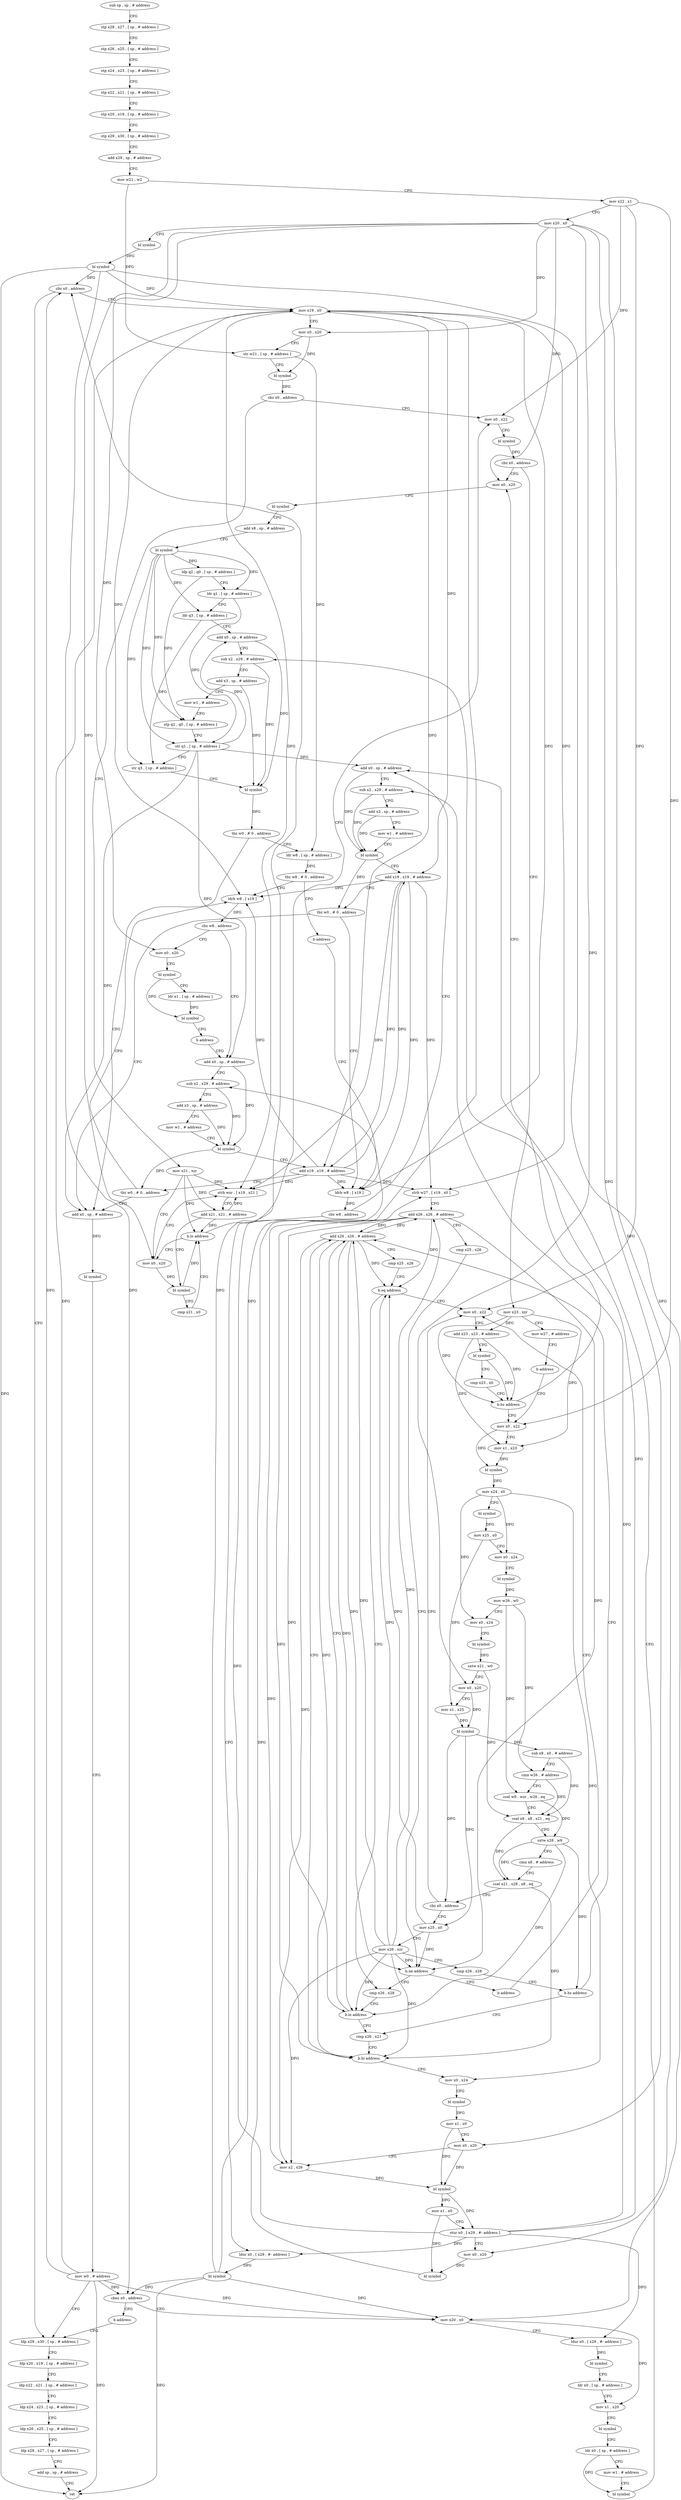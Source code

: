 digraph "func" {
"95756" [label = "sub sp , sp , # address" ]
"95760" [label = "stp x28 , x27 , [ sp , # address ]" ]
"95764" [label = "stp x26 , x25 , [ sp , # address ]" ]
"95768" [label = "stp x24 , x23 , [ sp , # address ]" ]
"95772" [label = "stp x22 , x21 , [ sp , # address ]" ]
"95776" [label = "stp x20 , x19 , [ sp , # address ]" ]
"95780" [label = "stp x29 , x30 , [ sp , # address ]" ]
"95784" [label = "add x29 , sp , # address" ]
"95788" [label = "mov w21 , w2" ]
"95792" [label = "mov x22 , x1" ]
"95796" [label = "mov x20 , x0" ]
"95800" [label = "bl symbol" ]
"95804" [label = "bl symbol" ]
"95808" [label = "cbz x0 , address" ]
"96332" [label = "ldp x29 , x30 , [ sp , # address ]" ]
"95812" [label = "mov x19 , x0" ]
"96336" [label = "ldp x20 , x19 , [ sp , # address ]" ]
"96340" [label = "ldp x22 , x21 , [ sp , # address ]" ]
"96344" [label = "ldp x24 , x23 , [ sp , # address ]" ]
"96348" [label = "ldp x26 , x25 , [ sp , # address ]" ]
"96352" [label = "ldp x28 , x27 , [ sp , # address ]" ]
"96356" [label = "add sp , sp , # address" ]
"96360" [label = "ret" ]
"95816" [label = "mov x0 , x20" ]
"95820" [label = "str w21 , [ sp , # address ]" ]
"95824" [label = "bl symbol" ]
"95828" [label = "cbz x0 , address" ]
"95860" [label = "mov x0 , x22" ]
"95832" [label = "mov x21 , xzr" ]
"95864" [label = "bl symbol" ]
"95868" [label = "cbz x0 , address" ]
"96100" [label = "mov x0 , x20" ]
"95872" [label = "mov x23 , xzr" ]
"95836" [label = "mov x0 , x20" ]
"96104" [label = "bl symbol" ]
"96108" [label = "add x8 , sp , # address" ]
"96112" [label = "bl symbol" ]
"96116" [label = "ldp q2 , q0 , [ sp , # address ]" ]
"96120" [label = "ldr q1 , [ sp , # address ]" ]
"96124" [label = "ldr q3 , [ sp , # address ]" ]
"96128" [label = "add x0 , sp , # address" ]
"96132" [label = "sub x2 , x29 , # address" ]
"96136" [label = "add x3 , sp , # address" ]
"96140" [label = "mov w1 , # address" ]
"96144" [label = "stp q2 , q0 , [ sp , # address ]" ]
"96148" [label = "str q1 , [ sp , # address ]" ]
"96152" [label = "str q3 , [ sp , # address ]" ]
"96156" [label = "bl symbol" ]
"96160" [label = "tbz w0 , # 0 , address" ]
"96320" [label = "add x0 , sp , # address" ]
"96164" [label = "ldr w8 , [ sp , # address ]" ]
"95876" [label = "mov w27 , # address" ]
"95880" [label = "b address" ]
"95904" [label = "mov x0 , x22" ]
"95840" [label = "strb wzr , [ x19 , x21 ]" ]
"95844" [label = "add x21 , x21 , # address" ]
"95848" [label = "bl symbol" ]
"95852" [label = "cmp x21 , x0" ]
"95856" [label = "b.lo address" ]
"96324" [label = "bl symbol" ]
"96328" [label = "mov w0 , # address" ]
"96168" [label = "tbz w8 , # 0 , address" ]
"96204" [label = "ldrb w8 , [ x19 ]" ]
"96172" [label = "b address" ]
"95908" [label = "mov x1 , x23" ]
"95912" [label = "bl symbol" ]
"95916" [label = "mov x24 , x0" ]
"95920" [label = "bl symbol" ]
"95924" [label = "mov x25 , x0" ]
"95928" [label = "mov x0 , x24" ]
"95932" [label = "bl symbol" ]
"95936" [label = "mov w26 , w0" ]
"95940" [label = "mov x0 , x24" ]
"95944" [label = "bl symbol" ]
"95948" [label = "sxtw x21 , w0" ]
"95952" [label = "mov x0 , x20" ]
"95956" [label = "mov x1 , x25" ]
"95960" [label = "bl symbol" ]
"95964" [label = "sub x8 , x0 , # address" ]
"95968" [label = "cmn w26 , # address" ]
"95972" [label = "csel w9 , wzr , w26 , eq" ]
"95976" [label = "csel x8 , x8 , x21 , eq" ]
"95980" [label = "sxtw x28 , w9" ]
"95984" [label = "cmn x8 , # address" ]
"95988" [label = "csel x21 , x28 , x8 , eq" ]
"95992" [label = "cbz x0 , address" ]
"95884" [label = "mov x0 , x22" ]
"95996" [label = "mov x25 , x0" ]
"96208" [label = "cbz w8 , address" ]
"96176" [label = "add x0 , sp , # address" ]
"96212" [label = "mov x0 , x20" ]
"96296" [label = "ldrb w8 , [ x19 ]" ]
"95888" [label = "add x23 , x23 , # address" ]
"95892" [label = "bl symbol" ]
"95896" [label = "cmp x23 , x0" ]
"95900" [label = "b.hs address" ]
"96000" [label = "mov x26 , xzr" ]
"96004" [label = "cmp x26 , x28" ]
"96008" [label = "b.hs address" ]
"96032" [label = "cmp x26 , x21" ]
"96012" [label = "add x26 , x26 , # address" ]
"96180" [label = "sub x2 , x29 , # address" ]
"96184" [label = "add x3 , sp , # address" ]
"96188" [label = "mov w1 , # address" ]
"96192" [label = "bl symbol" ]
"96196" [label = "add x19 , x19 , # address" ]
"96200" [label = "tbz w0 , # 0 , address" ]
"96216" [label = "bl symbol" ]
"96220" [label = "ldr x1 , [ sp , # address ]" ]
"96224" [label = "bl symbol" ]
"96228" [label = "b address" ]
"96300" [label = "cbz w8 , address" ]
"96268" [label = "add x0 , sp , # address" ]
"96304" [label = "ldur x0 , [ x29 , #- address ]" ]
"96036" [label = "b.hi address" ]
"96040" [label = "mov x0 , x24" ]
"96016" [label = "cmp x25 , x26" ]
"96020" [label = "b.eq address" ]
"96024" [label = "cmp x26 , x28" ]
"96272" [label = "sub x2 , x29 , # address" ]
"96276" [label = "add x3 , sp , # address" ]
"96280" [label = "mov w1 , # address" ]
"96284" [label = "bl symbol" ]
"96288" [label = "add x19 , x19 , # address" ]
"96292" [label = "tbz w0 , # 0 , address" ]
"96308" [label = "bl symbol" ]
"96312" [label = "cbnz x0 , address" ]
"96232" [label = "mov x20 , x0" ]
"96316" [label = "b address" ]
"96044" [label = "bl symbol" ]
"96048" [label = "mov x1 , x0" ]
"96052" [label = "mov x0 , x20" ]
"96056" [label = "mov x2 , x26" ]
"96060" [label = "bl symbol" ]
"96064" [label = "mov x1 , x0" ]
"96068" [label = "stur x0 , [ x29 , #- address ]" ]
"96072" [label = "mov x0 , x20" ]
"96076" [label = "bl symbol" ]
"96080" [label = "strb w27 , [ x19 , x0 ]" ]
"96084" [label = "add x26 , x26 , # address" ]
"96088" [label = "cmp x25 , x26" ]
"96092" [label = "b.ne address" ]
"96096" [label = "b address" ]
"96028" [label = "b.lo address" ]
"96236" [label = "ldur x0 , [ x29 , #- address ]" ]
"96240" [label = "bl symbol" ]
"96244" [label = "ldr x0 , [ sp , # address ]" ]
"96248" [label = "mov x1 , x20" ]
"96252" [label = "bl symbol" ]
"96256" [label = "ldr x0 , [ sp , # address ]" ]
"96260" [label = "mov w1 , # address" ]
"96264" [label = "bl symbol" ]
"95756" -> "95760" [ label = "CFG" ]
"95760" -> "95764" [ label = "CFG" ]
"95764" -> "95768" [ label = "CFG" ]
"95768" -> "95772" [ label = "CFG" ]
"95772" -> "95776" [ label = "CFG" ]
"95776" -> "95780" [ label = "CFG" ]
"95780" -> "95784" [ label = "CFG" ]
"95784" -> "95788" [ label = "CFG" ]
"95788" -> "95792" [ label = "CFG" ]
"95788" -> "95820" [ label = "DFG" ]
"95792" -> "95796" [ label = "CFG" ]
"95792" -> "95860" [ label = "DFG" ]
"95792" -> "95904" [ label = "DFG" ]
"95792" -> "95884" [ label = "DFG" ]
"95796" -> "95800" [ label = "CFG" ]
"95796" -> "95816" [ label = "DFG" ]
"95796" -> "96100" [ label = "DFG" ]
"95796" -> "95836" [ label = "DFG" ]
"95796" -> "95952" [ label = "DFG" ]
"95796" -> "96212" [ label = "DFG" ]
"95796" -> "96052" [ label = "DFG" ]
"95796" -> "96072" [ label = "DFG" ]
"95800" -> "95804" [ label = "DFG" ]
"95804" -> "95808" [ label = "DFG" ]
"95804" -> "96360" [ label = "DFG" ]
"95804" -> "95812" [ label = "DFG" ]
"95804" -> "96312" [ label = "DFG" ]
"95804" -> "96232" [ label = "DFG" ]
"95808" -> "96332" [ label = "CFG" ]
"95808" -> "95812" [ label = "CFG" ]
"96332" -> "96336" [ label = "CFG" ]
"95812" -> "95816" [ label = "CFG" ]
"95812" -> "95840" [ label = "DFG" ]
"95812" -> "96204" [ label = "DFG" ]
"95812" -> "96196" [ label = "DFG" ]
"95812" -> "96296" [ label = "DFG" ]
"95812" -> "96288" [ label = "DFG" ]
"95812" -> "96080" [ label = "DFG" ]
"96336" -> "96340" [ label = "CFG" ]
"96340" -> "96344" [ label = "CFG" ]
"96344" -> "96348" [ label = "CFG" ]
"96348" -> "96352" [ label = "CFG" ]
"96352" -> "96356" [ label = "CFG" ]
"96356" -> "96360" [ label = "CFG" ]
"95816" -> "95820" [ label = "CFG" ]
"95816" -> "95824" [ label = "DFG" ]
"95820" -> "95824" [ label = "CFG" ]
"95820" -> "96164" [ label = "DFG" ]
"95824" -> "95828" [ label = "DFG" ]
"95828" -> "95860" [ label = "CFG" ]
"95828" -> "95832" [ label = "CFG" ]
"95860" -> "95864" [ label = "CFG" ]
"95832" -> "95836" [ label = "CFG" ]
"95832" -> "95840" [ label = "DFG" ]
"95832" -> "95844" [ label = "DFG" ]
"95832" -> "95856" [ label = "DFG" ]
"95864" -> "95868" [ label = "DFG" ]
"95868" -> "96100" [ label = "CFG" ]
"95868" -> "95872" [ label = "CFG" ]
"96100" -> "96104" [ label = "CFG" ]
"95872" -> "95876" [ label = "CFG" ]
"95872" -> "95908" [ label = "DFG" ]
"95872" -> "95888" [ label = "DFG" ]
"95872" -> "95900" [ label = "DFG" ]
"95836" -> "95840" [ label = "CFG" ]
"95836" -> "95848" [ label = "DFG" ]
"96104" -> "96108" [ label = "CFG" ]
"96108" -> "96112" [ label = "CFG" ]
"96112" -> "96116" [ label = "DFG" ]
"96112" -> "96144" [ label = "DFG" ]
"96112" -> "96120" [ label = "DFG" ]
"96112" -> "96148" [ label = "DFG" ]
"96112" -> "96124" [ label = "DFG" ]
"96112" -> "96152" [ label = "DFG" ]
"96116" -> "96120" [ label = "CFG" ]
"96116" -> "96144" [ label = "DFG" ]
"96120" -> "96124" [ label = "CFG" ]
"96120" -> "96148" [ label = "DFG" ]
"96124" -> "96128" [ label = "CFG" ]
"96124" -> "96152" [ label = "DFG" ]
"96128" -> "96132" [ label = "CFG" ]
"96128" -> "96156" [ label = "DFG" ]
"96132" -> "96136" [ label = "CFG" ]
"96132" -> "96156" [ label = "DFG" ]
"96136" -> "96140" [ label = "CFG" ]
"96136" -> "96156" [ label = "DFG" ]
"96140" -> "96144" [ label = "CFG" ]
"96144" -> "96148" [ label = "CFG" ]
"96148" -> "96152" [ label = "CFG" ]
"96148" -> "96128" [ label = "DFG" ]
"96148" -> "96320" [ label = "DFG" ]
"96148" -> "96176" [ label = "DFG" ]
"96148" -> "96268" [ label = "DFG" ]
"96152" -> "96156" [ label = "CFG" ]
"96156" -> "96160" [ label = "DFG" ]
"96160" -> "96320" [ label = "CFG" ]
"96160" -> "96164" [ label = "CFG" ]
"96320" -> "96324" [ label = "DFG" ]
"96164" -> "96168" [ label = "DFG" ]
"95876" -> "95880" [ label = "CFG" ]
"95880" -> "95904" [ label = "CFG" ]
"95904" -> "95908" [ label = "CFG" ]
"95904" -> "95912" [ label = "DFG" ]
"95840" -> "95844" [ label = "CFG" ]
"95844" -> "95848" [ label = "CFG" ]
"95844" -> "95840" [ label = "DFG" ]
"95844" -> "95856" [ label = "DFG" ]
"95848" -> "95852" [ label = "CFG" ]
"95848" -> "95856" [ label = "DFG" ]
"95852" -> "95856" [ label = "CFG" ]
"95856" -> "95836" [ label = "CFG" ]
"95856" -> "95860" [ label = "CFG" ]
"96324" -> "96328" [ label = "CFG" ]
"96328" -> "96332" [ label = "CFG" ]
"96328" -> "95808" [ label = "DFG" ]
"96328" -> "95812" [ label = "DFG" ]
"96328" -> "96360" [ label = "DFG" ]
"96328" -> "96312" [ label = "DFG" ]
"96328" -> "96232" [ label = "DFG" ]
"96168" -> "96204" [ label = "CFG" ]
"96168" -> "96172" [ label = "CFG" ]
"96204" -> "96208" [ label = "DFG" ]
"96172" -> "96296" [ label = "CFG" ]
"95908" -> "95912" [ label = "DFG" ]
"95912" -> "95916" [ label = "DFG" ]
"95916" -> "95920" [ label = "CFG" ]
"95916" -> "95928" [ label = "DFG" ]
"95916" -> "95940" [ label = "DFG" ]
"95916" -> "96040" [ label = "DFG" ]
"95920" -> "95924" [ label = "DFG" ]
"95924" -> "95928" [ label = "CFG" ]
"95924" -> "95956" [ label = "DFG" ]
"95928" -> "95932" [ label = "CFG" ]
"95932" -> "95936" [ label = "DFG" ]
"95936" -> "95940" [ label = "CFG" ]
"95936" -> "95968" [ label = "DFG" ]
"95936" -> "95972" [ label = "DFG" ]
"95940" -> "95944" [ label = "CFG" ]
"95944" -> "95948" [ label = "DFG" ]
"95948" -> "95952" [ label = "CFG" ]
"95948" -> "95976" [ label = "DFG" ]
"95952" -> "95956" [ label = "CFG" ]
"95952" -> "95960" [ label = "DFG" ]
"95956" -> "95960" [ label = "DFG" ]
"95960" -> "95964" [ label = "DFG" ]
"95960" -> "95992" [ label = "DFG" ]
"95960" -> "95996" [ label = "DFG" ]
"95964" -> "95968" [ label = "CFG" ]
"95964" -> "95976" [ label = "DFG" ]
"95968" -> "95972" [ label = "CFG" ]
"95968" -> "95976" [ label = "DFG" ]
"95972" -> "95976" [ label = "CFG" ]
"95972" -> "95980" [ label = "DFG" ]
"95976" -> "95980" [ label = "CFG" ]
"95976" -> "95988" [ label = "DFG" ]
"95980" -> "95984" [ label = "CFG" ]
"95980" -> "95988" [ label = "DFG" ]
"95980" -> "96008" [ label = "DFG" ]
"95980" -> "96028" [ label = "DFG" ]
"95984" -> "95988" [ label = "CFG" ]
"95988" -> "95992" [ label = "CFG" ]
"95988" -> "96036" [ label = "DFG" ]
"95992" -> "95884" [ label = "CFG" ]
"95992" -> "95996" [ label = "CFG" ]
"95884" -> "95888" [ label = "CFG" ]
"95996" -> "96000" [ label = "CFG" ]
"95996" -> "96020" [ label = "DFG" ]
"95996" -> "96092" [ label = "DFG" ]
"96208" -> "96176" [ label = "CFG" ]
"96208" -> "96212" [ label = "CFG" ]
"96176" -> "96180" [ label = "CFG" ]
"96176" -> "96192" [ label = "DFG" ]
"96212" -> "96216" [ label = "CFG" ]
"96296" -> "96300" [ label = "DFG" ]
"95888" -> "95892" [ label = "CFG" ]
"95888" -> "95908" [ label = "DFG" ]
"95888" -> "95900" [ label = "DFG" ]
"95892" -> "95896" [ label = "CFG" ]
"95892" -> "95900" [ label = "DFG" ]
"95896" -> "95900" [ label = "CFG" ]
"95900" -> "96100" [ label = "CFG" ]
"95900" -> "95904" [ label = "CFG" ]
"96000" -> "96004" [ label = "CFG" ]
"96000" -> "96036" [ label = "DFG" ]
"96000" -> "96012" [ label = "DFG" ]
"96000" -> "96020" [ label = "DFG" ]
"96000" -> "96056" [ label = "DFG" ]
"96000" -> "96084" [ label = "DFG" ]
"96000" -> "96092" [ label = "DFG" ]
"96000" -> "96028" [ label = "DFG" ]
"96004" -> "96008" [ label = "CFG" ]
"96008" -> "96032" [ label = "CFG" ]
"96008" -> "96012" [ label = "CFG" ]
"96032" -> "96036" [ label = "CFG" ]
"96012" -> "96016" [ label = "CFG" ]
"96012" -> "96036" [ label = "DFG" ]
"96012" -> "96020" [ label = "DFG" ]
"96012" -> "96056" [ label = "DFG" ]
"96012" -> "96084" [ label = "DFG" ]
"96012" -> "96092" [ label = "DFG" ]
"96012" -> "96028" [ label = "DFG" ]
"96180" -> "96184" [ label = "CFG" ]
"96180" -> "96192" [ label = "DFG" ]
"96184" -> "96188" [ label = "CFG" ]
"96184" -> "96192" [ label = "DFG" ]
"96188" -> "96192" [ label = "CFG" ]
"96192" -> "96196" [ label = "CFG" ]
"96192" -> "96200" [ label = "DFG" ]
"96196" -> "96200" [ label = "CFG" ]
"96196" -> "96204" [ label = "DFG" ]
"96196" -> "95840" [ label = "DFG" ]
"96196" -> "96296" [ label = "DFG" ]
"96196" -> "96288" [ label = "DFG" ]
"96196" -> "96080" [ label = "DFG" ]
"96200" -> "96320" [ label = "CFG" ]
"96200" -> "96204" [ label = "CFG" ]
"96216" -> "96220" [ label = "CFG" ]
"96216" -> "96224" [ label = "DFG" ]
"96220" -> "96224" [ label = "DFG" ]
"96224" -> "96228" [ label = "CFG" ]
"96228" -> "96176" [ label = "CFG" ]
"96300" -> "96268" [ label = "CFG" ]
"96300" -> "96304" [ label = "CFG" ]
"96268" -> "96272" [ label = "CFG" ]
"96268" -> "96284" [ label = "DFG" ]
"96304" -> "96308" [ label = "DFG" ]
"96036" -> "96012" [ label = "CFG" ]
"96036" -> "96040" [ label = "CFG" ]
"96040" -> "96044" [ label = "CFG" ]
"96016" -> "96020" [ label = "CFG" ]
"96020" -> "95884" [ label = "CFG" ]
"96020" -> "96024" [ label = "CFG" ]
"96024" -> "96028" [ label = "CFG" ]
"96272" -> "96276" [ label = "CFG" ]
"96272" -> "96284" [ label = "DFG" ]
"96276" -> "96280" [ label = "CFG" ]
"96276" -> "96284" [ label = "DFG" ]
"96280" -> "96284" [ label = "CFG" ]
"96284" -> "96288" [ label = "CFG" ]
"96284" -> "96292" [ label = "DFG" ]
"96288" -> "96292" [ label = "CFG" ]
"96288" -> "96204" [ label = "DFG" ]
"96288" -> "96196" [ label = "DFG" ]
"96288" -> "96296" [ label = "DFG" ]
"96288" -> "95840" [ label = "DFG" ]
"96288" -> "96080" [ label = "DFG" ]
"96292" -> "96320" [ label = "CFG" ]
"96292" -> "96296" [ label = "CFG" ]
"96308" -> "96312" [ label = "DFG" ]
"96308" -> "95808" [ label = "DFG" ]
"96308" -> "95812" [ label = "DFG" ]
"96308" -> "96360" [ label = "DFG" ]
"96308" -> "96232" [ label = "DFG" ]
"96312" -> "96232" [ label = "CFG" ]
"96312" -> "96316" [ label = "CFG" ]
"96232" -> "96236" [ label = "CFG" ]
"96232" -> "96248" [ label = "DFG" ]
"96316" -> "96332" [ label = "CFG" ]
"96044" -> "96048" [ label = "DFG" ]
"96048" -> "96052" [ label = "CFG" ]
"96048" -> "96060" [ label = "DFG" ]
"96052" -> "96056" [ label = "CFG" ]
"96052" -> "96060" [ label = "DFG" ]
"96056" -> "96060" [ label = "DFG" ]
"96060" -> "96064" [ label = "DFG" ]
"96060" -> "96068" [ label = "DFG" ]
"96064" -> "96068" [ label = "CFG" ]
"96064" -> "96076" [ label = "DFG" ]
"96068" -> "96072" [ label = "CFG" ]
"96068" -> "96132" [ label = "DFG" ]
"96068" -> "96180" [ label = "DFG" ]
"96068" -> "96272" [ label = "DFG" ]
"96068" -> "96304" [ label = "DFG" ]
"96068" -> "96236" [ label = "DFG" ]
"96072" -> "96076" [ label = "DFG" ]
"96076" -> "96080" [ label = "DFG" ]
"96080" -> "96084" [ label = "CFG" ]
"96084" -> "96088" [ label = "CFG" ]
"96084" -> "96012" [ label = "DFG" ]
"96084" -> "96020" [ label = "DFG" ]
"96084" -> "96056" [ label = "DFG" ]
"96084" -> "96036" [ label = "DFG" ]
"96084" -> "96092" [ label = "DFG" ]
"96084" -> "96028" [ label = "DFG" ]
"96088" -> "96092" [ label = "CFG" ]
"96092" -> "96024" [ label = "CFG" ]
"96092" -> "96096" [ label = "CFG" ]
"96096" -> "95884" [ label = "CFG" ]
"96028" -> "96012" [ label = "CFG" ]
"96028" -> "96032" [ label = "CFG" ]
"96236" -> "96240" [ label = "DFG" ]
"96240" -> "96244" [ label = "CFG" ]
"96244" -> "96248" [ label = "CFG" ]
"96248" -> "96252" [ label = "CFG" ]
"96252" -> "96256" [ label = "CFG" ]
"96256" -> "96260" [ label = "CFG" ]
"96256" -> "96264" [ label = "DFG" ]
"96260" -> "96264" [ label = "CFG" ]
"96264" -> "96268" [ label = "CFG" ]
}
